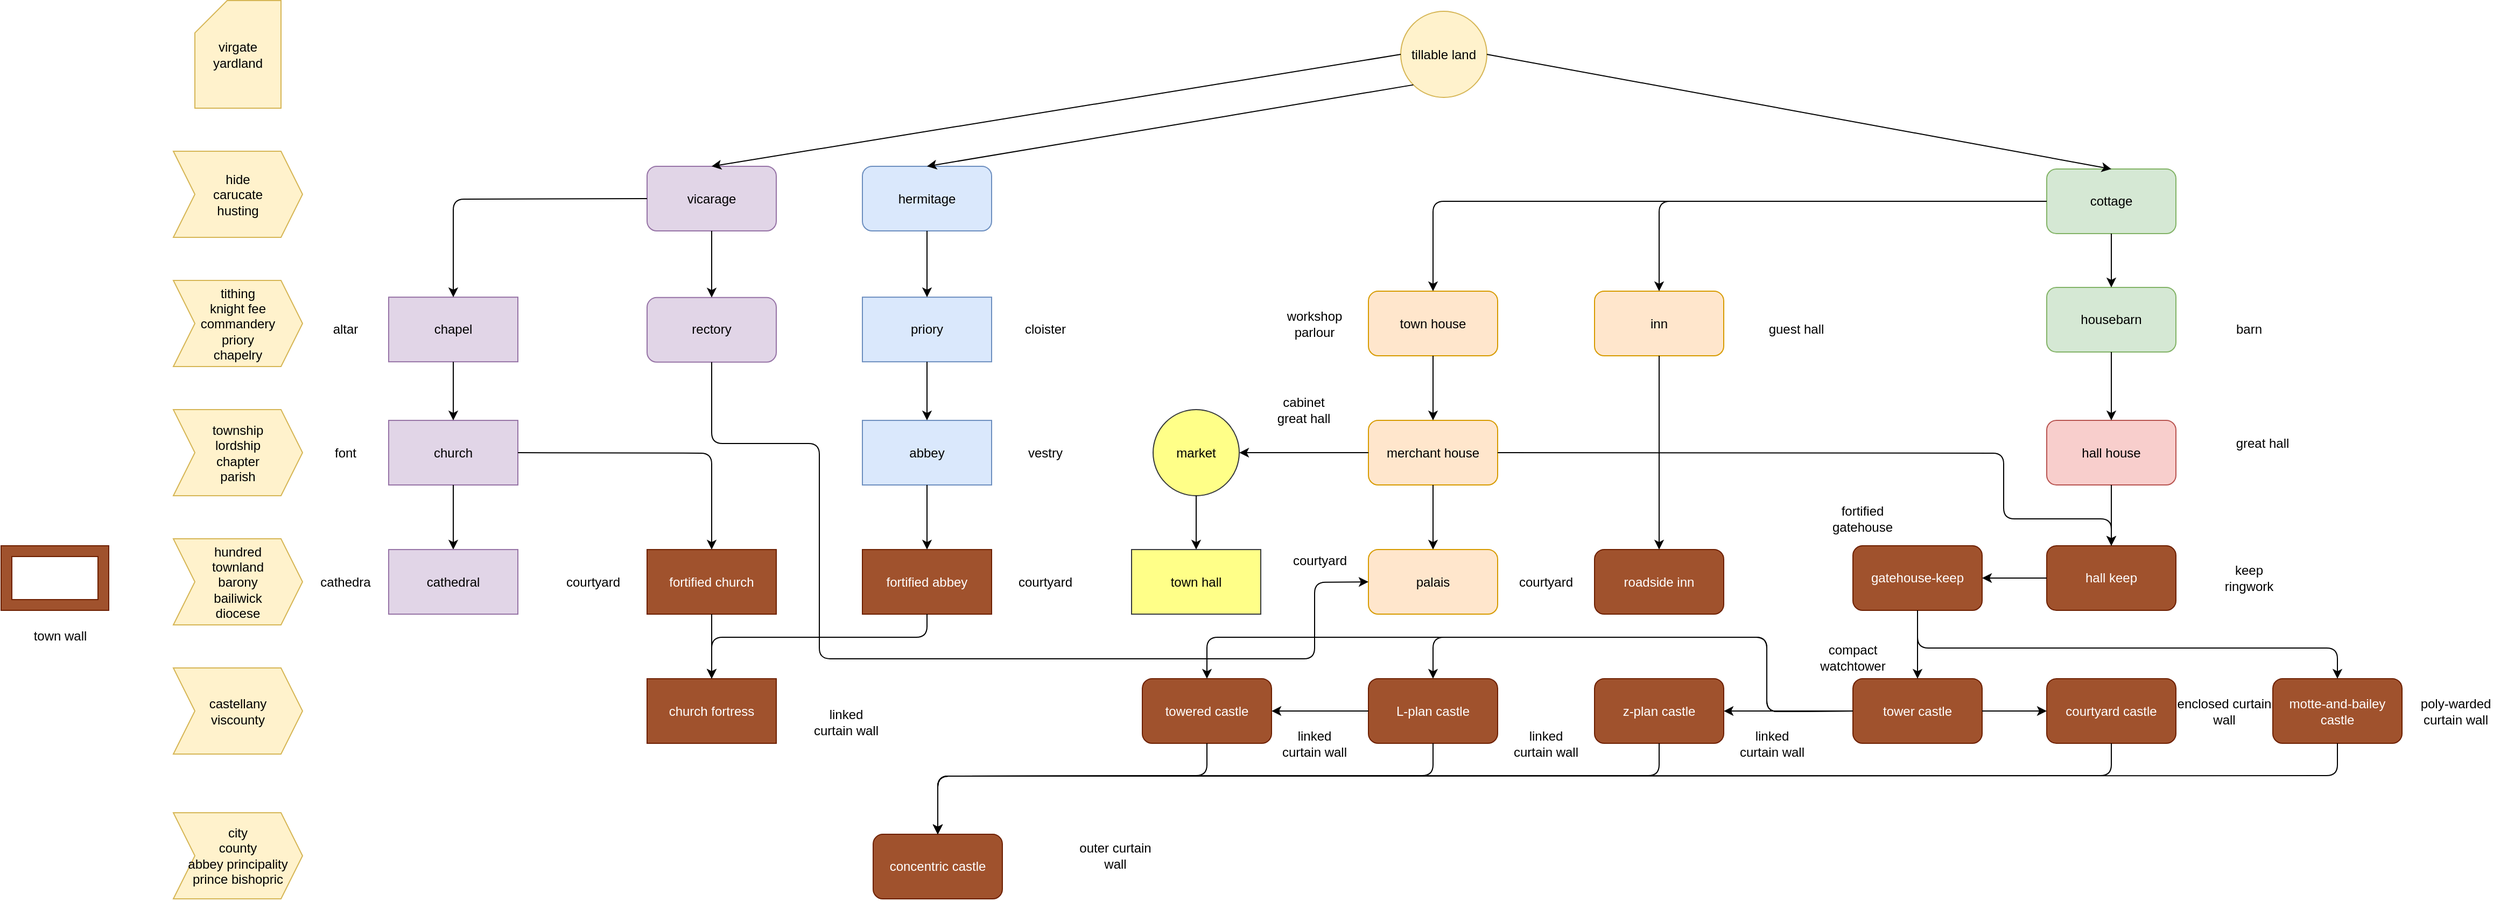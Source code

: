 <mxfile version="12.4.2" type="device" pages="1"><diagram id="bMu57RXg4j-dRuJXqPZt" name="Page-1"><mxGraphModel dx="2238" dy="1182" grid="1" gridSize="10" guides="1" tooltips="1" connect="1" arrows="1" fold="1" page="1" pageScale="1" pageWidth="827" pageHeight="1169" math="0" shadow="0"><root><mxCell id="0"/><mxCell id="1" parent="0"/><mxCell id="_dfp7Mp4CcfCrXWmgRFr-1" value="hall house" style="rounded=1;whiteSpace=wrap;html=1;fillColor=#f8cecc;strokeColor=#b85450;" vertex="1" parent="1"><mxGeometry x="2040" y="418.53" width="120" height="60" as="geometry"/></mxCell><mxCell id="_dfp7Mp4CcfCrXWmgRFr-2" value="hall keep" style="rounded=1;whiteSpace=wrap;html=1;fillColor=#a0522d;strokeColor=#6D1F00;fontColor=#ffffff;" vertex="1" parent="1"><mxGeometry x="2040" y="535" width="120" height="60" as="geometry"/></mxCell><mxCell id="_dfp7Mp4CcfCrXWmgRFr-3" value="gatehouse-keep" style="rounded=1;whiteSpace=wrap;html=1;fillColor=#a0522d;strokeColor=#6D1F00;fontColor=#ffffff;" vertex="1" parent="1"><mxGeometry x="1860" y="535" width="120" height="60" as="geometry"/></mxCell><mxCell id="_dfp7Mp4CcfCrXWmgRFr-4" value="" style="endArrow=classic;html=1;entryX=1;entryY=0.5;entryDx=0;entryDy=0;exitX=0;exitY=0.5;exitDx=0;exitDy=0;" edge="1" parent="1" source="_dfp7Mp4CcfCrXWmgRFr-2" target="_dfp7Mp4CcfCrXWmgRFr-3"><mxGeometry width="50" height="50" relative="1" as="geometry"><mxPoint x="2040" y="835" as="sourcePoint"/><mxPoint x="2090" y="785" as="targetPoint"/></mxGeometry></mxCell><mxCell id="_dfp7Mp4CcfCrXWmgRFr-5" value="" style="endArrow=classic;html=1;entryX=0.5;entryY=0;entryDx=0;entryDy=0;exitX=0.5;exitY=1;exitDx=0;exitDy=0;" edge="1" parent="1" source="_dfp7Mp4CcfCrXWmgRFr-1" target="_dfp7Mp4CcfCrXWmgRFr-2"><mxGeometry width="50" height="50" relative="1" as="geometry"><mxPoint x="2040" y="835" as="sourcePoint"/><mxPoint x="2090" y="785" as="targetPoint"/></mxGeometry></mxCell><mxCell id="_dfp7Mp4CcfCrXWmgRFr-6" value="tower castle" style="rounded=1;whiteSpace=wrap;html=1;fillColor=#a0522d;strokeColor=#6D1F00;fontColor=#ffffff;" vertex="1" parent="1"><mxGeometry x="1860" y="658.53" width="120" height="60" as="geometry"/></mxCell><mxCell id="_dfp7Mp4CcfCrXWmgRFr-8" value="motte-and-bailey castle" style="rounded=1;whiteSpace=wrap;html=1;fillColor=#a0522d;strokeColor=#6D1F00;fontColor=#ffffff;" vertex="1" parent="1"><mxGeometry x="2250" y="658.53" width="120" height="60" as="geometry"/></mxCell><mxCell id="_dfp7Mp4CcfCrXWmgRFr-10" value="courtyard castle" style="rounded=1;whiteSpace=wrap;html=1;fillColor=#a0522d;strokeColor=#6D1F00;fontColor=#ffffff;" vertex="1" parent="1"><mxGeometry x="2040" y="658.53" width="120" height="60" as="geometry"/></mxCell><mxCell id="_dfp7Mp4CcfCrXWmgRFr-11" value="z-plan castle" style="rounded=1;whiteSpace=wrap;html=1;fillColor=#a0522d;strokeColor=#6D1F00;fontColor=#ffffff;" vertex="1" parent="1"><mxGeometry x="1620" y="658.53" width="120" height="60" as="geometry"/></mxCell><mxCell id="_dfp7Mp4CcfCrXWmgRFr-12" value="L-plan castle" style="rounded=1;whiteSpace=wrap;html=1;fillColor=#a0522d;strokeColor=#6D1F00;fontColor=#ffffff;" vertex="1" parent="1"><mxGeometry x="1410" y="658.53" width="120" height="60" as="geometry"/></mxCell><mxCell id="_dfp7Mp4CcfCrXWmgRFr-13" value="towered castle" style="rounded=1;whiteSpace=wrap;html=1;fillColor=#a0522d;strokeColor=#6D1F00;fontColor=#ffffff;" vertex="1" parent="1"><mxGeometry x="1200" y="658.53" width="120" height="60" as="geometry"/></mxCell><mxCell id="_dfp7Mp4CcfCrXWmgRFr-18" value="" style="endArrow=classic;html=1;exitX=0;exitY=0.5;exitDx=0;exitDy=0;entryX=1;entryY=0.5;entryDx=0;entryDy=0;" edge="1" parent="1" source="_dfp7Mp4CcfCrXWmgRFr-12" target="_dfp7Mp4CcfCrXWmgRFr-13"><mxGeometry width="50" height="50" relative="1" as="geometry"><mxPoint x="1200" y="1058.53" as="sourcePoint"/><mxPoint x="1250" y="1008.53" as="targetPoint"/></mxGeometry></mxCell><mxCell id="_dfp7Mp4CcfCrXWmgRFr-19" value="poly-warded curtain wall" style="text;html=1;strokeColor=none;fillColor=none;align=center;verticalAlign=middle;whiteSpace=wrap;rounded=0;" vertex="1" parent="1"><mxGeometry x="2380" y="678.53" width="80" height="20" as="geometry"/></mxCell><mxCell id="_dfp7Mp4CcfCrXWmgRFr-20" value="linked curtain wall" style="text;html=1;strokeColor=none;fillColor=none;align=center;verticalAlign=middle;whiteSpace=wrap;rounded=0;" vertex="1" parent="1"><mxGeometry x="1750" y="708.53" width="70" height="20" as="geometry"/></mxCell><mxCell id="_dfp7Mp4CcfCrXWmgRFr-21" value="outer curtain wall" style="text;html=1;strokeColor=none;fillColor=none;align=center;verticalAlign=middle;whiteSpace=wrap;rounded=0;" vertex="1" parent="1"><mxGeometry x="1140" y="813.03" width="70" height="20" as="geometry"/></mxCell><mxCell id="_dfp7Mp4CcfCrXWmgRFr-22" value="enclosed curtain wall" style="text;html=1;strokeColor=none;fillColor=none;align=center;verticalAlign=middle;whiteSpace=wrap;rounded=0;" vertex="1" parent="1"><mxGeometry x="2160" y="678.53" width="90" height="20" as="geometry"/></mxCell><mxCell id="_dfp7Mp4CcfCrXWmgRFr-23" value="compact watchtower" style="text;html=1;strokeColor=none;fillColor=none;align=center;verticalAlign=middle;whiteSpace=wrap;rounded=0;" vertex="1" parent="1"><mxGeometry x="1820" y="628.53" width="80" height="20" as="geometry"/></mxCell><mxCell id="_dfp7Mp4CcfCrXWmgRFr-24" value="fortified gatehouse" style="text;html=1;strokeColor=none;fillColor=none;align=center;verticalAlign=middle;whiteSpace=wrap;rounded=0;" vertex="1" parent="1"><mxGeometry x="1848.71" y="500" width="40" height="20" as="geometry"/></mxCell><mxCell id="_dfp7Mp4CcfCrXWmgRFr-25" value="&lt;div&gt;keep&lt;/div&gt;&lt;div&gt;ringwork&lt;br&gt;&lt;/div&gt;" style="text;html=1;strokeColor=none;fillColor=none;align=center;verticalAlign=middle;whiteSpace=wrap;rounded=0;" vertex="1" parent="1"><mxGeometry x="2207.5" y="555" width="40" height="20" as="geometry"/></mxCell><mxCell id="_dfp7Mp4CcfCrXWmgRFr-26" value="housebarn" style="rounded=1;whiteSpace=wrap;html=1;fillColor=#d5e8d4;strokeColor=#82b366;" vertex="1" parent="1"><mxGeometry x="2040" y="295" width="120" height="60" as="geometry"/></mxCell><mxCell id="_dfp7Mp4CcfCrXWmgRFr-27" value="" style="endArrow=classic;html=1;entryX=0.5;entryY=0;entryDx=0;entryDy=0;exitX=0.5;exitY=1;exitDx=0;exitDy=0;" edge="1" parent="1" source="_dfp7Mp4CcfCrXWmgRFr-26" target="_dfp7Mp4CcfCrXWmgRFr-1"><mxGeometry width="50" height="50" relative="1" as="geometry"><mxPoint x="1410" y="1235" as="sourcePoint"/><mxPoint x="1460" y="1185" as="targetPoint"/></mxGeometry></mxCell><mxCell id="_dfp7Mp4CcfCrXWmgRFr-28" value="great hall" style="text;html=1;strokeColor=none;fillColor=none;align=center;verticalAlign=middle;whiteSpace=wrap;rounded=0;" vertex="1" parent="1"><mxGeometry x="2207.5" y="430" width="65" height="20" as="geometry"/></mxCell><mxCell id="_dfp7Mp4CcfCrXWmgRFr-29" value="cottage" style="rounded=1;whiteSpace=wrap;html=1;fillColor=#d5e8d4;strokeColor=#82b366;" vertex="1" parent="1"><mxGeometry x="2040" y="185" width="120" height="60" as="geometry"/></mxCell><mxCell id="_dfp7Mp4CcfCrXWmgRFr-30" value="" style="endArrow=classic;html=1;entryX=0.5;entryY=0;entryDx=0;entryDy=0;exitX=0.5;exitY=1;exitDx=0;exitDy=0;" edge="1" parent="1" source="_dfp7Mp4CcfCrXWmgRFr-29" target="_dfp7Mp4CcfCrXWmgRFr-26"><mxGeometry width="50" height="50" relative="1" as="geometry"><mxPoint x="1410" y="1235" as="sourcePoint"/><mxPoint x="1460" y="1185" as="targetPoint"/></mxGeometry></mxCell><mxCell id="_dfp7Mp4CcfCrXWmgRFr-31" value="barn" style="text;html=1;strokeColor=none;fillColor=none;align=center;verticalAlign=middle;whiteSpace=wrap;rounded=0;" vertex="1" parent="1"><mxGeometry x="2207.5" y="324.42" width="40" height="20" as="geometry"/></mxCell><mxCell id="_dfp7Mp4CcfCrXWmgRFr-54" value="inn" style="rounded=1;whiteSpace=wrap;html=1;fillColor=#ffe6cc;strokeColor=#d79b00;" vertex="1" parent="1"><mxGeometry x="1620" y="298.53" width="120" height="60" as="geometry"/></mxCell><mxCell id="_dfp7Mp4CcfCrXWmgRFr-55" value="roadside inn" style="rounded=1;whiteSpace=wrap;html=1;fillColor=#a0522d;strokeColor=#6D1F00;fontColor=#ffffff;" vertex="1" parent="1"><mxGeometry x="1620" y="538.53" width="120" height="60" as="geometry"/></mxCell><mxCell id="_dfp7Mp4CcfCrXWmgRFr-56" value="" style="endArrow=classic;html=1;exitX=0.5;exitY=1;exitDx=0;exitDy=0;" edge="1" parent="1" source="_dfp7Mp4CcfCrXWmgRFr-54" target="_dfp7Mp4CcfCrXWmgRFr-55"><mxGeometry width="50" height="50" relative="1" as="geometry"><mxPoint x="1270" y="1673.53" as="sourcePoint"/><mxPoint x="1320" y="1623.53" as="targetPoint"/></mxGeometry></mxCell><mxCell id="_dfp7Mp4CcfCrXWmgRFr-57" value="courtyard" style="text;html=1;strokeColor=none;fillColor=none;align=center;verticalAlign=middle;whiteSpace=wrap;rounded=0;" vertex="1" parent="1"><mxGeometry x="1325" y="538.53" width="80" height="20" as="geometry"/></mxCell><mxCell id="_dfp7Mp4CcfCrXWmgRFr-58" value="town house" style="rounded=1;whiteSpace=wrap;html=1;fillColor=#ffe6cc;strokeColor=#d79b00;" vertex="1" parent="1"><mxGeometry x="1410" y="298.53" width="120" height="60" as="geometry"/></mxCell><mxCell id="_dfp7Mp4CcfCrXWmgRFr-59" value="merchant house" style="rounded=1;whiteSpace=wrap;html=1;fillColor=#ffe6cc;strokeColor=#d79b00;" vertex="1" parent="1"><mxGeometry x="1410" y="418.53" width="120" height="60" as="geometry"/></mxCell><mxCell id="_dfp7Mp4CcfCrXWmgRFr-60" value="" style="endArrow=classic;html=1;exitX=0.5;exitY=1;exitDx=0;exitDy=0;" edge="1" parent="1" source="_dfp7Mp4CcfCrXWmgRFr-58" target="_dfp7Mp4CcfCrXWmgRFr-59"><mxGeometry width="50" height="50" relative="1" as="geometry"><mxPoint x="1280" y="1673.53" as="sourcePoint"/><mxPoint x="1600" y="1049.392" as="targetPoint"/></mxGeometry></mxCell><mxCell id="_dfp7Mp4CcfCrXWmgRFr-61" value="courtyard" style="text;html=1;strokeColor=none;fillColor=none;align=center;verticalAlign=middle;whiteSpace=wrap;rounded=0;" vertex="1" parent="1"><mxGeometry x="1540" y="558.53" width="70" height="20" as="geometry"/></mxCell><mxCell id="_dfp7Mp4CcfCrXWmgRFr-62" value="&lt;div&gt;cabinet&lt;/div&gt;&lt;div&gt;great hall&lt;br&gt;&lt;/div&gt;" style="text;html=1;strokeColor=none;fillColor=none;align=center;verticalAlign=middle;whiteSpace=wrap;rounded=0;" vertex="1" parent="1"><mxGeometry x="1320" y="398.53" width="60" height="20" as="geometry"/></mxCell><mxCell id="_dfp7Mp4CcfCrXWmgRFr-63" value="" style="endArrow=classic;html=1;exitX=0;exitY=0.5;exitDx=0;exitDy=0;entryX=0.5;entryY=0;entryDx=0;entryDy=0;" edge="1" parent="1" source="_dfp7Mp4CcfCrXWmgRFr-29" target="_dfp7Mp4CcfCrXWmgRFr-54"><mxGeometry width="50" height="50" relative="1" as="geometry"><mxPoint x="1910" y="275" as="sourcePoint"/><mxPoint x="1560" y="585" as="targetPoint"/><Array as="points"><mxPoint x="1680" y="215"/></Array></mxGeometry></mxCell><mxCell id="_dfp7Mp4CcfCrXWmgRFr-64" value="" style="endArrow=classic;html=1;exitX=0;exitY=0.5;exitDx=0;exitDy=0;entryX=0.5;entryY=0;entryDx=0;entryDy=0;" edge="1" parent="1" source="_dfp7Mp4CcfCrXWmgRFr-29" target="_dfp7Mp4CcfCrXWmgRFr-58"><mxGeometry width="50" height="50" relative="1" as="geometry"><mxPoint x="1340" y="145" as="sourcePoint"/><mxPoint x="1050" y="317.07" as="targetPoint"/><Array as="points"><mxPoint x="1470" y="215"/></Array></mxGeometry></mxCell><mxCell id="_dfp7Mp4CcfCrXWmgRFr-65" value="guest hall" style="text;html=1;strokeColor=none;fillColor=none;align=center;verticalAlign=middle;whiteSpace=wrap;rounded=0;" vertex="1" parent="1"><mxGeometry x="1770" y="324.42" width="75" height="20" as="geometry"/></mxCell><mxCell id="_dfp7Mp4CcfCrXWmgRFr-66" value="&lt;div&gt;workshop&lt;/div&gt;&lt;div&gt;parlour&lt;br&gt;&lt;/div&gt;" style="text;html=1;strokeColor=none;fillColor=none;align=center;verticalAlign=middle;whiteSpace=wrap;rounded=0;" vertex="1" parent="1"><mxGeometry x="1325" y="318.53" width="70" height="20" as="geometry"/></mxCell><mxCell id="_dfp7Mp4CcfCrXWmgRFr-67" value="concentric castle" style="rounded=1;whiteSpace=wrap;html=1;fillColor=#a0522d;strokeColor=#6D1F00;fontColor=#ffffff;" vertex="1" parent="1"><mxGeometry x="950" y="803.03" width="120" height="60" as="geometry"/></mxCell><mxCell id="_dfp7Mp4CcfCrXWmgRFr-68" value="" style="endArrow=classic;html=1;exitX=0.5;exitY=1;exitDx=0;exitDy=0;entryX=0.5;entryY=0;entryDx=0;entryDy=0;" edge="1" parent="1" source="_dfp7Mp4CcfCrXWmgRFr-13" target="_dfp7Mp4CcfCrXWmgRFr-67"><mxGeometry width="50" height="50" relative="1" as="geometry"><mxPoint x="1290" y="838.53" as="sourcePoint"/><mxPoint x="1140" y="778.53" as="targetPoint"/><Array as="points"><mxPoint x="1260" y="748.53"/><mxPoint x="1010" y="749"/></Array></mxGeometry></mxCell><mxCell id="_dfp7Mp4CcfCrXWmgRFr-69" value="" style="endArrow=classic;html=1;exitX=0.5;exitY=1;exitDx=0;exitDy=0;entryX=0.5;entryY=0;entryDx=0;entryDy=0;" edge="1" parent="1" source="_dfp7Mp4CcfCrXWmgRFr-12" target="_dfp7Mp4CcfCrXWmgRFr-67"><mxGeometry width="50" height="50" relative="1" as="geometry"><mxPoint x="1300" y="908.53" as="sourcePoint"/><mxPoint x="1360" y="838.53" as="targetPoint"/><Array as="points"><mxPoint x="1470" y="748.53"/><mxPoint x="1010" y="749"/></Array></mxGeometry></mxCell><mxCell id="_dfp7Mp4CcfCrXWmgRFr-70" value="" style="endArrow=classic;html=1;exitX=0.5;exitY=1;exitDx=0;exitDy=0;entryX=0.5;entryY=0;entryDx=0;entryDy=0;" edge="1" parent="1" source="_dfp7Mp4CcfCrXWmgRFr-11" target="_dfp7Mp4CcfCrXWmgRFr-67"><mxGeometry width="50" height="50" relative="1" as="geometry"><mxPoint x="1670" y="788.53" as="sourcePoint"/><mxPoint x="1520" y="818.53" as="targetPoint"/><Array as="points"><mxPoint x="1680" y="748.53"/><mxPoint x="1010" y="749"/></Array></mxGeometry></mxCell><mxCell id="_dfp7Mp4CcfCrXWmgRFr-71" value="" style="endArrow=classic;html=1;exitX=0.5;exitY=1;exitDx=0;exitDy=0;entryX=0.5;entryY=0;entryDx=0;entryDy=0;" edge="1" parent="1" source="_dfp7Mp4CcfCrXWmgRFr-10" target="_dfp7Mp4CcfCrXWmgRFr-67"><mxGeometry width="50" height="50" relative="1" as="geometry"><mxPoint x="1820" y="778.53" as="sourcePoint"/><mxPoint x="1830" y="808.53" as="targetPoint"/><Array as="points"><mxPoint x="2100" y="748.53"/><mxPoint x="1010" y="749"/></Array></mxGeometry></mxCell><mxCell id="_dfp7Mp4CcfCrXWmgRFr-72" value="" style="endArrow=classic;html=1;exitX=0.5;exitY=1;exitDx=0;exitDy=0;entryX=0.5;entryY=0;entryDx=0;entryDy=0;" edge="1" parent="1" source="_dfp7Mp4CcfCrXWmgRFr-8" target="_dfp7Mp4CcfCrXWmgRFr-67"><mxGeometry width="50" height="50" relative="1" as="geometry"><mxPoint x="2040" y="838.53" as="sourcePoint"/><mxPoint x="2070" y="818.53" as="targetPoint"/><Array as="points"><mxPoint x="2310" y="748.53"/><mxPoint x="1010" y="749"/></Array></mxGeometry></mxCell><mxCell id="_dfp7Mp4CcfCrXWmgRFr-95" value="priory" style="rounded=0;whiteSpace=wrap;html=1;fillColor=#dae8fc;strokeColor=#6c8ebf;" vertex="1" parent="1"><mxGeometry x="940" y="304.08" width="120" height="60" as="geometry"/></mxCell><mxCell id="_dfp7Mp4CcfCrXWmgRFr-96" value="abbey" style="rounded=0;whiteSpace=wrap;html=1;fillColor=#dae8fc;strokeColor=#6c8ebf;" vertex="1" parent="1"><mxGeometry x="940" y="418.53" width="120" height="60" as="geometry"/></mxCell><mxCell id="_dfp7Mp4CcfCrXWmgRFr-97" value="fortified abbey" style="rounded=0;whiteSpace=wrap;html=1;fillColor=#a0522d;strokeColor=#6D1F00;fontColor=#ffffff;" vertex="1" parent="1"><mxGeometry x="940" y="538.53" width="120" height="60" as="geometry"/></mxCell><mxCell id="_dfp7Mp4CcfCrXWmgRFr-98" value="" style="endArrow=classic;html=1;exitX=0.5;exitY=1;exitDx=0;exitDy=0;" edge="1" parent="1" source="_dfp7Mp4CcfCrXWmgRFr-96" target="_dfp7Mp4CcfCrXWmgRFr-97"><mxGeometry width="50" height="50" relative="1" as="geometry"><mxPoint x="1171.29" y="544.997" as="sourcePoint"/><mxPoint x="1071.29" y="665.83" as="targetPoint"/></mxGeometry></mxCell><mxCell id="_dfp7Mp4CcfCrXWmgRFr-99" value="" style="endArrow=classic;html=1;exitX=0.5;exitY=1;exitDx=0;exitDy=0;entryX=0.5;entryY=0;entryDx=0;entryDy=0;" edge="1" parent="1" source="_dfp7Mp4CcfCrXWmgRFr-95" target="_dfp7Mp4CcfCrXWmgRFr-96"><mxGeometry width="50" height="50" relative="1" as="geometry"><mxPoint x="1151.29" y="537.497" as="sourcePoint"/><mxPoint x="1111.29" y="610.83" as="targetPoint"/></mxGeometry></mxCell><mxCell id="_dfp7Mp4CcfCrXWmgRFr-100" value="church" style="rounded=0;whiteSpace=wrap;html=1;fillColor=#e1d5e7;strokeColor=#9673a6;" vertex="1" parent="1"><mxGeometry x="500" y="418.53" width="120" height="60" as="geometry"/></mxCell><mxCell id="_dfp7Mp4CcfCrXWmgRFr-102" value="hermitage" style="rounded=1;whiteSpace=wrap;html=1;fillColor=#dae8fc;strokeColor=#6c8ebf;" vertex="1" parent="1"><mxGeometry x="940" y="182.5" width="120" height="60" as="geometry"/></mxCell><mxCell id="_dfp7Mp4CcfCrXWmgRFr-103" value="" style="endArrow=classic;html=1;entryX=0.5;entryY=0;entryDx=0;entryDy=0;exitX=0.5;exitY=1;exitDx=0;exitDy=0;" edge="1" parent="1" source="_dfp7Mp4CcfCrXWmgRFr-100" target="_dfp7Mp4CcfCrXWmgRFr-118"><mxGeometry width="50" height="50" relative="1" as="geometry"><mxPoint x="360" y="350" as="sourcePoint"/><mxPoint x="560" y="552.64" as="targetPoint"/></mxGeometry></mxCell><mxCell id="_dfp7Mp4CcfCrXWmgRFr-104" value="rectory" style="rounded=1;whiteSpace=wrap;html=1;fillColor=#e1d5e7;strokeColor=#9673a6;" vertex="1" parent="1"><mxGeometry x="740" y="304.42" width="120" height="60" as="geometry"/></mxCell><mxCell id="_dfp7Mp4CcfCrXWmgRFr-105" value="vicarage" style="rounded=1;whiteSpace=wrap;html=1;fillColor=#e1d5e7;strokeColor=#9673a6;" vertex="1" parent="1"><mxGeometry x="740" y="182.5" width="120" height="60" as="geometry"/></mxCell><mxCell id="_dfp7Mp4CcfCrXWmgRFr-106" value="" style="endArrow=classic;html=1;exitX=0.5;exitY=1;exitDx=0;exitDy=0;entryX=0.5;entryY=0;entryDx=0;entryDy=0;" edge="1" parent="1" source="_dfp7Mp4CcfCrXWmgRFr-105" target="_dfp7Mp4CcfCrXWmgRFr-104"><mxGeometry width="50" height="50" relative="1" as="geometry"><mxPoint x="870" y="552.5" as="sourcePoint"/><mxPoint x="790" y="580" as="targetPoint"/></mxGeometry></mxCell><mxCell id="_dfp7Mp4CcfCrXWmgRFr-107" value="" style="endArrow=classic;html=1;exitX=0.5;exitY=1;exitDx=0;exitDy=0;entryX=0.5;entryY=0;entryDx=0;entryDy=0;" edge="1" parent="1" source="_dfp7Mp4CcfCrXWmgRFr-102" target="_dfp7Mp4CcfCrXWmgRFr-95"><mxGeometry width="50" height="50" relative="1" as="geometry"><mxPoint x="781.29" y="250.83" as="sourcePoint"/><mxPoint x="781.29" y="316.11" as="targetPoint"/></mxGeometry></mxCell><mxCell id="_dfp7Mp4CcfCrXWmgRFr-108" value="chapel" style="rounded=0;whiteSpace=wrap;html=1;fillColor=#e1d5e7;strokeColor=#9673a6;" vertex="1" parent="1"><mxGeometry x="500" y="304.08" width="120" height="60" as="geometry"/></mxCell><mxCell id="_dfp7Mp4CcfCrXWmgRFr-109" value="" style="endArrow=classic;html=1;exitX=0;exitY=0.5;exitDx=0;exitDy=0;entryX=0.5;entryY=0;entryDx=0;entryDy=0;" edge="1" parent="1" source="_dfp7Mp4CcfCrXWmgRFr-105" target="_dfp7Mp4CcfCrXWmgRFr-108"><mxGeometry width="50" height="50" relative="1" as="geometry"><mxPoint x="670" y="140" as="sourcePoint"/><mxPoint x="550" y="140" as="targetPoint"/><Array as="points"><mxPoint x="560" y="213"/></Array></mxGeometry></mxCell><mxCell id="_dfp7Mp4CcfCrXWmgRFr-110" value="" style="endArrow=classic;html=1;exitX=0.5;exitY=1;exitDx=0;exitDy=0;" edge="1" parent="1" source="_dfp7Mp4CcfCrXWmgRFr-108" target="_dfp7Mp4CcfCrXWmgRFr-100"><mxGeometry width="50" height="50" relative="1" as="geometry"><mxPoint x="390" y="260" as="sourcePoint"/><mxPoint x="390" y="321.92" as="targetPoint"/></mxGeometry></mxCell><mxCell id="_dfp7Mp4CcfCrXWmgRFr-111" value="cathedra" style="text;html=1;strokeColor=none;fillColor=none;align=center;verticalAlign=middle;whiteSpace=wrap;rounded=0;" vertex="1" parent="1"><mxGeometry x="440" y="558.53" width="40" height="20" as="geometry"/></mxCell><mxCell id="_dfp7Mp4CcfCrXWmgRFr-112" value="altar" style="text;html=1;strokeColor=none;fillColor=none;align=center;verticalAlign=middle;whiteSpace=wrap;rounded=0;" vertex="1" parent="1"><mxGeometry x="440" y="324.42" width="40" height="20" as="geometry"/></mxCell><mxCell id="_dfp7Mp4CcfCrXWmgRFr-114" value="font" style="text;html=1;strokeColor=none;fillColor=none;align=center;verticalAlign=middle;whiteSpace=wrap;rounded=0;" vertex="1" parent="1"><mxGeometry x="440" y="438.53" width="40" height="20" as="geometry"/></mxCell><mxCell id="_dfp7Mp4CcfCrXWmgRFr-115" value="cloister" style="text;html=1;strokeColor=none;fillColor=none;align=center;verticalAlign=middle;whiteSpace=wrap;rounded=0;" vertex="1" parent="1"><mxGeometry x="1090" y="324.42" width="40" height="20" as="geometry"/></mxCell><mxCell id="_dfp7Mp4CcfCrXWmgRFr-116" value="courtyard" style="text;html=1;strokeColor=none;fillColor=none;align=center;verticalAlign=middle;whiteSpace=wrap;rounded=0;" vertex="1" parent="1"><mxGeometry x="1090" y="558.53" width="40" height="20" as="geometry"/></mxCell><mxCell id="_dfp7Mp4CcfCrXWmgRFr-117" value="vestry" style="text;html=1;strokeColor=none;fillColor=none;align=center;verticalAlign=middle;whiteSpace=wrap;rounded=0;" vertex="1" parent="1"><mxGeometry x="1090" y="438.53" width="40" height="20" as="geometry"/></mxCell><mxCell id="_dfp7Mp4CcfCrXWmgRFr-118" value="cathedral" style="rounded=0;whiteSpace=wrap;html=1;fillColor=#e1d5e7;strokeColor=#9673a6;" vertex="1" parent="1"><mxGeometry x="500" y="538.53" width="120" height="60" as="geometry"/></mxCell><mxCell id="_dfp7Mp4CcfCrXWmgRFr-119" value="palais" style="rounded=1;whiteSpace=wrap;html=1;fillColor=#ffe6cc;strokeColor=#d79b00;" vertex="1" parent="1"><mxGeometry x="1410" y="538.53" width="120" height="60" as="geometry"/></mxCell><mxCell id="_dfp7Mp4CcfCrXWmgRFr-120" value="" style="endArrow=classic;html=1;exitX=0.5;exitY=1;exitDx=0;exitDy=0;entryX=0.5;entryY=0;entryDx=0;entryDy=0;" edge="1" parent="1" source="_dfp7Mp4CcfCrXWmgRFr-59" target="_dfp7Mp4CcfCrXWmgRFr-119"><mxGeometry width="50" height="50" relative="1" as="geometry"><mxPoint x="1350" y="723.53" as="sourcePoint"/><mxPoint x="1350" y="792.5" as="targetPoint"/></mxGeometry></mxCell><mxCell id="_dfp7Mp4CcfCrXWmgRFr-128" value="tillable land" style="ellipse;whiteSpace=wrap;html=1;aspect=fixed;fillColor=#fff2cc;strokeColor=#d6b656;" vertex="1" parent="1"><mxGeometry x="1440" y="38.53" width="80" height="80" as="geometry"/></mxCell><mxCell id="hwaHzR4y0qbsWdCwGKjP-1" value="&lt;div&gt;virgate&lt;/div&gt;&lt;div&gt;yardland&lt;br&gt;&lt;/div&gt;" style="shape=card;whiteSpace=wrap;html=1;fillColor=#fff2cc;strokeColor=#d6b656;" vertex="1" parent="1"><mxGeometry x="320" y="28.53" width="80" height="100" as="geometry"/></mxCell><mxCell id="hwaHzR4y0qbsWdCwGKjP-2" value="&lt;div&gt;hide&lt;/div&gt;&lt;div&gt;carucate&lt;/div&gt;&lt;div&gt;husting&lt;br&gt;&lt;/div&gt;" style="shape=step;perimeter=stepPerimeter;whiteSpace=wrap;html=1;fixedSize=1;fillColor=#fff2cc;strokeColor=#d6b656;" vertex="1" parent="1"><mxGeometry x="300" y="168.53" width="120" height="80" as="geometry"/></mxCell><mxCell id="hwaHzR4y0qbsWdCwGKjP-3" value="&lt;div&gt;tithing&lt;/div&gt;&lt;div&gt;knight fee&lt;/div&gt;&lt;div&gt;commandery&lt;/div&gt;&lt;div&gt;priory&lt;/div&gt;&lt;div&gt;chapelry&lt;br&gt;&lt;/div&gt;" style="shape=step;perimeter=stepPerimeter;whiteSpace=wrap;html=1;fixedSize=1;fillColor=#fff2cc;strokeColor=#d6b656;" vertex="1" parent="1"><mxGeometry x="300" y="288.53" width="120" height="80" as="geometry"/></mxCell><mxCell id="hwaHzR4y0qbsWdCwGKjP-4" value="&lt;div&gt;township&lt;/div&gt;&lt;div&gt;lordship&lt;/div&gt;&lt;div&gt;chapter&lt;/div&gt;&lt;div&gt;parish&lt;br&gt;&lt;/div&gt;" style="shape=step;perimeter=stepPerimeter;whiteSpace=wrap;html=1;fixedSize=1;fillColor=#fff2cc;strokeColor=#d6b656;" vertex="1" parent="1"><mxGeometry x="300" y="408.53" width="120" height="80" as="geometry"/></mxCell><mxCell id="hwaHzR4y0qbsWdCwGKjP-5" value="&lt;div&gt;hundred&lt;/div&gt;&lt;div&gt;townland&lt;/div&gt;&lt;div&gt;barony&lt;/div&gt;&lt;div&gt;bailiwick&lt;/div&gt;&lt;div&gt;diocese&lt;/div&gt;" style="shape=step;perimeter=stepPerimeter;whiteSpace=wrap;html=1;fixedSize=1;fillColor=#fff2cc;strokeColor=#d6b656;" vertex="1" parent="1"><mxGeometry x="300" y="528.53" width="120" height="80" as="geometry"/></mxCell><mxCell id="hwaHzR4y0qbsWdCwGKjP-6" value="&lt;div&gt;castellany&lt;/div&gt;&lt;div&gt;viscounty&lt;br&gt;&lt;/div&gt;" style="shape=step;perimeter=stepPerimeter;whiteSpace=wrap;html=1;fixedSize=1;fillColor=#fff2cc;strokeColor=#d6b656;" vertex="1" parent="1"><mxGeometry x="300" y="648.53" width="120" height="80" as="geometry"/></mxCell><mxCell id="hwaHzR4y0qbsWdCwGKjP-7" value="&lt;div&gt;city&lt;/div&gt;&lt;div&gt;county&lt;/div&gt;&lt;div&gt;abbey principality&lt;/div&gt;&lt;div&gt;prince bishopric&lt;br&gt;&lt;/div&gt;" style="shape=step;perimeter=stepPerimeter;whiteSpace=wrap;html=1;fixedSize=1;fillColor=#fff2cc;strokeColor=#d6b656;" vertex="1" parent="1"><mxGeometry x="300" y="783.03" width="120" height="80" as="geometry"/></mxCell><mxCell id="hwaHzR4y0qbsWdCwGKjP-9" value="" style="endArrow=classic;html=1;exitX=0.5;exitY=1;exitDx=0;exitDy=0;entryX=0.5;entryY=0;entryDx=0;entryDy=0;" edge="1" parent="1" source="_dfp7Mp4CcfCrXWmgRFr-3" target="_dfp7Mp4CcfCrXWmgRFr-6"><mxGeometry width="50" height="50" relative="1" as="geometry"><mxPoint x="1130" y="1270" as="sourcePoint"/><mxPoint x="1180" y="1220" as="targetPoint"/></mxGeometry></mxCell><mxCell id="hwaHzR4y0qbsWdCwGKjP-13" value="linked curtain wall" style="text;html=1;strokeColor=none;fillColor=none;align=center;verticalAlign=middle;whiteSpace=wrap;rounded=0;" vertex="1" parent="1"><mxGeometry x="1540" y="708.53" width="70" height="20" as="geometry"/></mxCell><mxCell id="hwaHzR4y0qbsWdCwGKjP-14" value="linked curtain wall" style="text;html=1;strokeColor=none;fillColor=none;align=center;verticalAlign=middle;whiteSpace=wrap;rounded=0;" vertex="1" parent="1"><mxGeometry x="1325" y="708.53" width="70" height="20" as="geometry"/></mxCell><mxCell id="hwaHzR4y0qbsWdCwGKjP-15" value="" style="endArrow=classic;html=1;exitX=0;exitY=0.5;exitDx=0;exitDy=0;entryX=1;entryY=0.5;entryDx=0;entryDy=0;" edge="1" parent="1" source="_dfp7Mp4CcfCrXWmgRFr-6" target="_dfp7Mp4CcfCrXWmgRFr-11"><mxGeometry width="50" height="50" relative="1" as="geometry"><mxPoint x="860" y="920" as="sourcePoint"/><mxPoint x="910" y="870" as="targetPoint"/></mxGeometry></mxCell><mxCell id="hwaHzR4y0qbsWdCwGKjP-16" value="" style="endArrow=classic;html=1;entryX=0.5;entryY=0;entryDx=0;entryDy=0;exitX=0.5;exitY=1;exitDx=0;exitDy=0;" edge="1" parent="1" source="_dfp7Mp4CcfCrXWmgRFr-3" target="_dfp7Mp4CcfCrXWmgRFr-8"><mxGeometry width="50" height="50" relative="1" as="geometry"><mxPoint x="2020" y="620" as="sourcePoint"/><mxPoint x="910" y="870" as="targetPoint"/><Array as="points"><mxPoint x="1920" y="630"/><mxPoint x="2310" y="630"/></Array></mxGeometry></mxCell><mxCell id="hwaHzR4y0qbsWdCwGKjP-17" value="" style="endArrow=classic;html=1;entryX=0;entryY=0.5;entryDx=0;entryDy=0;exitX=1;exitY=0.5;exitDx=0;exitDy=0;" edge="1" parent="1" source="_dfp7Mp4CcfCrXWmgRFr-6" target="_dfp7Mp4CcfCrXWmgRFr-10"><mxGeometry width="50" height="50" relative="1" as="geometry"><mxPoint x="860" y="920" as="sourcePoint"/><mxPoint x="910" y="870" as="targetPoint"/></mxGeometry></mxCell><mxCell id="hwaHzR4y0qbsWdCwGKjP-18" value="" style="endArrow=classic;html=1;exitX=0;exitY=0.5;exitDx=0;exitDy=0;entryX=0.5;entryY=0;entryDx=0;entryDy=0;" edge="1" parent="1" source="_dfp7Mp4CcfCrXWmgRFr-6" target="_dfp7Mp4CcfCrXWmgRFr-12"><mxGeometry width="50" height="50" relative="1" as="geometry"><mxPoint x="860" y="920" as="sourcePoint"/><mxPoint x="1610" y="610" as="targetPoint"/><Array as="points"><mxPoint x="1780" y="689"/><mxPoint x="1780" y="620"/><mxPoint x="1470" y="620"/></Array></mxGeometry></mxCell><mxCell id="hwaHzR4y0qbsWdCwGKjP-19" value="" style="endArrow=classic;html=1;exitX=0;exitY=0.5;exitDx=0;exitDy=0;entryX=0.5;entryY=0;entryDx=0;entryDy=0;" edge="1" parent="1" source="_dfp7Mp4CcfCrXWmgRFr-6" target="_dfp7Mp4CcfCrXWmgRFr-13"><mxGeometry width="50" height="50" relative="1" as="geometry"><mxPoint x="860" y="920" as="sourcePoint"/><mxPoint x="1300" y="610" as="targetPoint"/><Array as="points"><mxPoint x="1780" y="689"/><mxPoint x="1780" y="620"/><mxPoint x="1260" y="620"/></Array></mxGeometry></mxCell><mxCell id="hwaHzR4y0qbsWdCwGKjP-20" value="" style="endArrow=classic;html=1;entryX=0.5;entryY=0;entryDx=0;entryDy=0;exitX=1;exitY=0.5;exitDx=0;exitDy=0;" edge="1" parent="1" source="_dfp7Mp4CcfCrXWmgRFr-128" target="_dfp7Mp4CcfCrXWmgRFr-29"><mxGeometry width="50" height="50" relative="1" as="geometry"><mxPoint x="300" y="930" as="sourcePoint"/><mxPoint x="350" y="880" as="targetPoint"/></mxGeometry></mxCell><mxCell id="hwaHzR4y0qbsWdCwGKjP-21" value="" style="endArrow=classic;html=1;exitX=0;exitY=1;exitDx=0;exitDy=0;entryX=0.5;entryY=0;entryDx=0;entryDy=0;" edge="1" parent="1" source="_dfp7Mp4CcfCrXWmgRFr-128" target="_dfp7Mp4CcfCrXWmgRFr-102"><mxGeometry width="50" height="50" relative="1" as="geometry"><mxPoint x="300" y="930" as="sourcePoint"/><mxPoint x="350" y="880" as="targetPoint"/></mxGeometry></mxCell><mxCell id="hwaHzR4y0qbsWdCwGKjP-22" value="" style="endArrow=classic;html=1;exitX=0;exitY=0.5;exitDx=0;exitDy=0;entryX=0.5;entryY=0;entryDx=0;entryDy=0;" edge="1" parent="1" source="_dfp7Mp4CcfCrXWmgRFr-128" target="_dfp7Mp4CcfCrXWmgRFr-105"><mxGeometry width="50" height="50" relative="1" as="geometry"><mxPoint x="300" y="930" as="sourcePoint"/><mxPoint x="350" y="880" as="targetPoint"/></mxGeometry></mxCell><mxCell id="hwaHzR4y0qbsWdCwGKjP-23" value="" style="endArrow=classic;html=1;entryX=0.5;entryY=0;entryDx=0;entryDy=0;exitX=1;exitY=0.5;exitDx=0;exitDy=0;" edge="1" parent="1" source="_dfp7Mp4CcfCrXWmgRFr-59" target="_dfp7Mp4CcfCrXWmgRFr-2"><mxGeometry width="50" height="50" relative="1" as="geometry"><mxPoint x="1580" y="440" as="sourcePoint"/><mxPoint x="1520" y="950" as="targetPoint"/><Array as="points"><mxPoint x="2000" y="449"/><mxPoint x="2000" y="510"/><mxPoint x="2100" y="510"/></Array></mxGeometry></mxCell><mxCell id="hwaHzR4y0qbsWdCwGKjP-24" value="" style="endArrow=classic;html=1;entryX=0;entryY=0.5;entryDx=0;entryDy=0;exitX=0.5;exitY=1;exitDx=0;exitDy=0;" edge="1" parent="1" source="_dfp7Mp4CcfCrXWmgRFr-104" target="_dfp7Mp4CcfCrXWmgRFr-119"><mxGeometry width="50" height="50" relative="1" as="geometry"><mxPoint x="780" y="690" as="sourcePoint"/><mxPoint x="400" y="880" as="targetPoint"/><Array as="points"><mxPoint x="800" y="440"/><mxPoint x="900" y="440"/><mxPoint x="900" y="640"/><mxPoint x="1160" y="640"/><mxPoint x="1360" y="640"/><mxPoint x="1360" y="569"/></Array></mxGeometry></mxCell><mxCell id="hwaHzR4y0qbsWdCwGKjP-25" value="fortified church" style="rounded=0;whiteSpace=wrap;html=1;fillColor=#a0522d;strokeColor=#6D1F00;fontColor=#ffffff;" vertex="1" parent="1"><mxGeometry x="740" y="538.53" width="120" height="60" as="geometry"/></mxCell><mxCell id="hwaHzR4y0qbsWdCwGKjP-26" value="" style="endArrow=classic;html=1;entryX=0.5;entryY=0;entryDx=0;entryDy=0;exitX=1;exitY=0.5;exitDx=0;exitDy=0;" edge="1" parent="1" source="_dfp7Mp4CcfCrXWmgRFr-100" target="hwaHzR4y0qbsWdCwGKjP-25"><mxGeometry width="50" height="50" relative="1" as="geometry"><mxPoint x="300" y="930" as="sourcePoint"/><mxPoint x="350" y="880" as="targetPoint"/><Array as="points"><mxPoint x="800" y="449"/></Array></mxGeometry></mxCell><mxCell id="hwaHzR4y0qbsWdCwGKjP-27" value="church fortress" style="rounded=0;whiteSpace=wrap;html=1;fillColor=#a0522d;strokeColor=#6D1F00;fontColor=#ffffff;" vertex="1" parent="1"><mxGeometry x="740" y="658.53" width="120" height="60" as="geometry"/></mxCell><mxCell id="hwaHzR4y0qbsWdCwGKjP-28" value="" style="endArrow=classic;html=1;entryX=0.5;entryY=0;entryDx=0;entryDy=0;exitX=0.5;exitY=1;exitDx=0;exitDy=0;" edge="1" parent="1" source="hwaHzR4y0qbsWdCwGKjP-25" target="hwaHzR4y0qbsWdCwGKjP-27"><mxGeometry width="50" height="50" relative="1" as="geometry"><mxPoint x="300" y="930" as="sourcePoint"/><mxPoint x="350" y="880" as="targetPoint"/></mxGeometry></mxCell><mxCell id="hwaHzR4y0qbsWdCwGKjP-29" value="courtyard" style="text;html=1;strokeColor=none;fillColor=none;align=center;verticalAlign=middle;whiteSpace=wrap;rounded=0;" vertex="1" parent="1"><mxGeometry x="670" y="558.53" width="40" height="20" as="geometry"/></mxCell><mxCell id="hwaHzR4y0qbsWdCwGKjP-30" value="linked curtain wall" style="text;html=1;strokeColor=none;fillColor=none;align=center;verticalAlign=middle;whiteSpace=wrap;rounded=0;" vertex="1" parent="1"><mxGeometry x="890" y="688.53" width="70" height="20" as="geometry"/></mxCell><mxCell id="hwaHzR4y0qbsWdCwGKjP-31" value="" style="endArrow=classic;html=1;exitX=0.5;exitY=1;exitDx=0;exitDy=0;entryX=0.5;entryY=0;entryDx=0;entryDy=0;" edge="1" parent="1" source="_dfp7Mp4CcfCrXWmgRFr-97" target="hwaHzR4y0qbsWdCwGKjP-27"><mxGeometry width="50" height="50" relative="1" as="geometry"><mxPoint x="300" y="930" as="sourcePoint"/><mxPoint x="350" y="880" as="targetPoint"/><Array as="points"><mxPoint x="1000" y="620"/><mxPoint x="800" y="620"/></Array></mxGeometry></mxCell><mxCell id="hwaHzR4y0qbsWdCwGKjP-35" value="" style="verticalLabelPosition=bottom;verticalAlign=top;html=1;shape=mxgraph.basic.frame;dx=10;fillColor=#a0522d;strokeColor=#6D1F00;fontColor=#ffffff;" vertex="1" parent="1"><mxGeometry x="140" y="535" width="100" height="60" as="geometry"/></mxCell><mxCell id="hwaHzR4y0qbsWdCwGKjP-36" value="town wall" style="text;html=1;strokeColor=none;fillColor=none;align=center;verticalAlign=middle;whiteSpace=wrap;rounded=0;" vertex="1" parent="1"><mxGeometry x="160" y="608.53" width="70" height="20" as="geometry"/></mxCell><mxCell id="hwaHzR4y0qbsWdCwGKjP-37" value="market" style="ellipse;whiteSpace=wrap;html=1;aspect=fixed;fillColor=#ffff88;strokeColor=#36393d;" vertex="1" parent="1"><mxGeometry x="1210" y="408.53" width="80" height="80" as="geometry"/></mxCell><mxCell id="hwaHzR4y0qbsWdCwGKjP-38" value="town hall" style="rounded=0;whiteSpace=wrap;html=1;fillColor=#ffff88;strokeColor=#36393d;" vertex="1" parent="1"><mxGeometry x="1190" y="538.53" width="120" height="60" as="geometry"/></mxCell><mxCell id="hwaHzR4y0qbsWdCwGKjP-39" value="" style="endArrow=classic;html=1;exitX=0;exitY=0.5;exitDx=0;exitDy=0;entryX=1;entryY=0.5;entryDx=0;entryDy=0;" edge="1" parent="1" source="_dfp7Mp4CcfCrXWmgRFr-59" target="hwaHzR4y0qbsWdCwGKjP-37"><mxGeometry width="50" height="50" relative="1" as="geometry"><mxPoint x="-40" y="930" as="sourcePoint"/><mxPoint x="10" y="880" as="targetPoint"/></mxGeometry></mxCell><mxCell id="hwaHzR4y0qbsWdCwGKjP-40" value="" style="endArrow=classic;html=1;entryX=0.5;entryY=0;entryDx=0;entryDy=0;exitX=0.5;exitY=1;exitDx=0;exitDy=0;" edge="1" parent="1" source="hwaHzR4y0qbsWdCwGKjP-37" target="hwaHzR4y0qbsWdCwGKjP-38"><mxGeometry width="50" height="50" relative="1" as="geometry"><mxPoint x="140" y="930" as="sourcePoint"/><mxPoint x="190" y="880" as="targetPoint"/></mxGeometry></mxCell></root></mxGraphModel></diagram></mxfile>